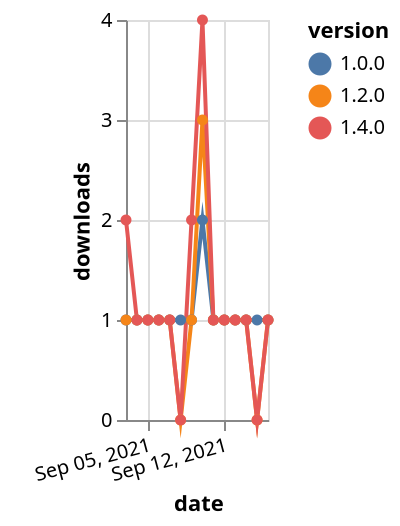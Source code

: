 {"$schema": "https://vega.github.io/schema/vega-lite/v5.json", "description": "A simple bar chart with embedded data.", "data": {"values": [{"date": "2021-09-03", "total": 168, "delta": 1, "version": "1.0.0"}, {"date": "2021-09-04", "total": 169, "delta": 1, "version": "1.0.0"}, {"date": "2021-09-05", "total": 170, "delta": 1, "version": "1.0.0"}, {"date": "2021-09-06", "total": 171, "delta": 1, "version": "1.0.0"}, {"date": "2021-09-07", "total": 172, "delta": 1, "version": "1.0.0"}, {"date": "2021-09-08", "total": 173, "delta": 1, "version": "1.0.0"}, {"date": "2021-09-09", "total": 174, "delta": 1, "version": "1.0.0"}, {"date": "2021-09-10", "total": 176, "delta": 2, "version": "1.0.0"}, {"date": "2021-09-11", "total": 177, "delta": 1, "version": "1.0.0"}, {"date": "2021-09-12", "total": 178, "delta": 1, "version": "1.0.0"}, {"date": "2021-09-13", "total": 179, "delta": 1, "version": "1.0.0"}, {"date": "2021-09-14", "total": 180, "delta": 1, "version": "1.0.0"}, {"date": "2021-09-15", "total": 181, "delta": 1, "version": "1.0.0"}, {"date": "2021-09-16", "total": 182, "delta": 1, "version": "1.0.0"}, {"date": "2021-09-03", "total": 194, "delta": 1, "version": "1.2.0"}, {"date": "2021-09-04", "total": 195, "delta": 1, "version": "1.2.0"}, {"date": "2021-09-05", "total": 196, "delta": 1, "version": "1.2.0"}, {"date": "2021-09-06", "total": 197, "delta": 1, "version": "1.2.0"}, {"date": "2021-09-07", "total": 198, "delta": 1, "version": "1.2.0"}, {"date": "2021-09-08", "total": 198, "delta": 0, "version": "1.2.0"}, {"date": "2021-09-09", "total": 199, "delta": 1, "version": "1.2.0"}, {"date": "2021-09-10", "total": 202, "delta": 3, "version": "1.2.0"}, {"date": "2021-09-11", "total": 203, "delta": 1, "version": "1.2.0"}, {"date": "2021-09-12", "total": 204, "delta": 1, "version": "1.2.0"}, {"date": "2021-09-13", "total": 205, "delta": 1, "version": "1.2.0"}, {"date": "2021-09-14", "total": 206, "delta": 1, "version": "1.2.0"}, {"date": "2021-09-15", "total": 206, "delta": 0, "version": "1.2.0"}, {"date": "2021-09-16", "total": 207, "delta": 1, "version": "1.2.0"}, {"date": "2021-09-03", "total": 123, "delta": 2, "version": "1.4.0"}, {"date": "2021-09-04", "total": 124, "delta": 1, "version": "1.4.0"}, {"date": "2021-09-05", "total": 125, "delta": 1, "version": "1.4.0"}, {"date": "2021-09-06", "total": 126, "delta": 1, "version": "1.4.0"}, {"date": "2021-09-07", "total": 127, "delta": 1, "version": "1.4.0"}, {"date": "2021-09-08", "total": 127, "delta": 0, "version": "1.4.0"}, {"date": "2021-09-09", "total": 129, "delta": 2, "version": "1.4.0"}, {"date": "2021-09-10", "total": 133, "delta": 4, "version": "1.4.0"}, {"date": "2021-09-11", "total": 134, "delta": 1, "version": "1.4.0"}, {"date": "2021-09-12", "total": 135, "delta": 1, "version": "1.4.0"}, {"date": "2021-09-13", "total": 136, "delta": 1, "version": "1.4.0"}, {"date": "2021-09-14", "total": 137, "delta": 1, "version": "1.4.0"}, {"date": "2021-09-15", "total": 137, "delta": 0, "version": "1.4.0"}, {"date": "2021-09-16", "total": 138, "delta": 1, "version": "1.4.0"}]}, "width": "container", "mark": {"type": "line", "point": {"filled": true}}, "encoding": {"x": {"field": "date", "type": "temporal", "timeUnit": "yearmonthdate", "title": "date", "axis": {"labelAngle": -15}}, "y": {"field": "delta", "type": "quantitative", "title": "downloads"}, "color": {"field": "version", "type": "nominal"}, "tooltip": {"field": "delta"}}}